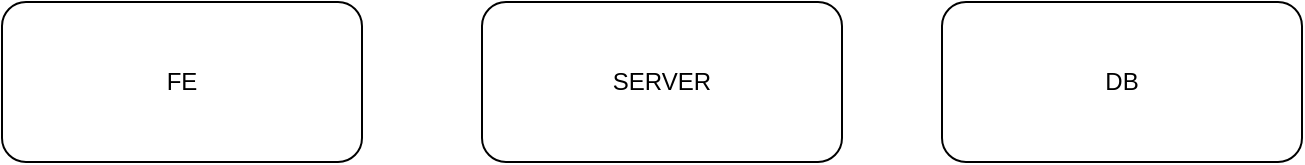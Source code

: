 <mxfile version="23.0.2" type="device">
  <diagram name="Page-1" id="NuzEoxtM3vDET90DoE4I">
    <mxGraphModel dx="819" dy="441" grid="1" gridSize="10" guides="1" tooltips="1" connect="1" arrows="1" fold="1" page="1" pageScale="1" pageWidth="850" pageHeight="1100" math="0" shadow="0">
      <root>
        <mxCell id="0" />
        <mxCell id="1" parent="0" />
        <mxCell id="cb_804eFeliiTUeEBSvf-1" value="FE" style="rounded=1;whiteSpace=wrap;html=1;" vertex="1" parent="1">
          <mxGeometry x="30" y="70" width="180" height="80" as="geometry" />
        </mxCell>
        <mxCell id="cb_804eFeliiTUeEBSvf-2" value="SERVER" style="rounded=1;whiteSpace=wrap;html=1;" vertex="1" parent="1">
          <mxGeometry x="270" y="70" width="180" height="80" as="geometry" />
        </mxCell>
        <mxCell id="cb_804eFeliiTUeEBSvf-3" value="DB" style="rounded=1;whiteSpace=wrap;html=1;" vertex="1" parent="1">
          <mxGeometry x="500" y="70" width="180" height="80" as="geometry" />
        </mxCell>
      </root>
    </mxGraphModel>
  </diagram>
</mxfile>
